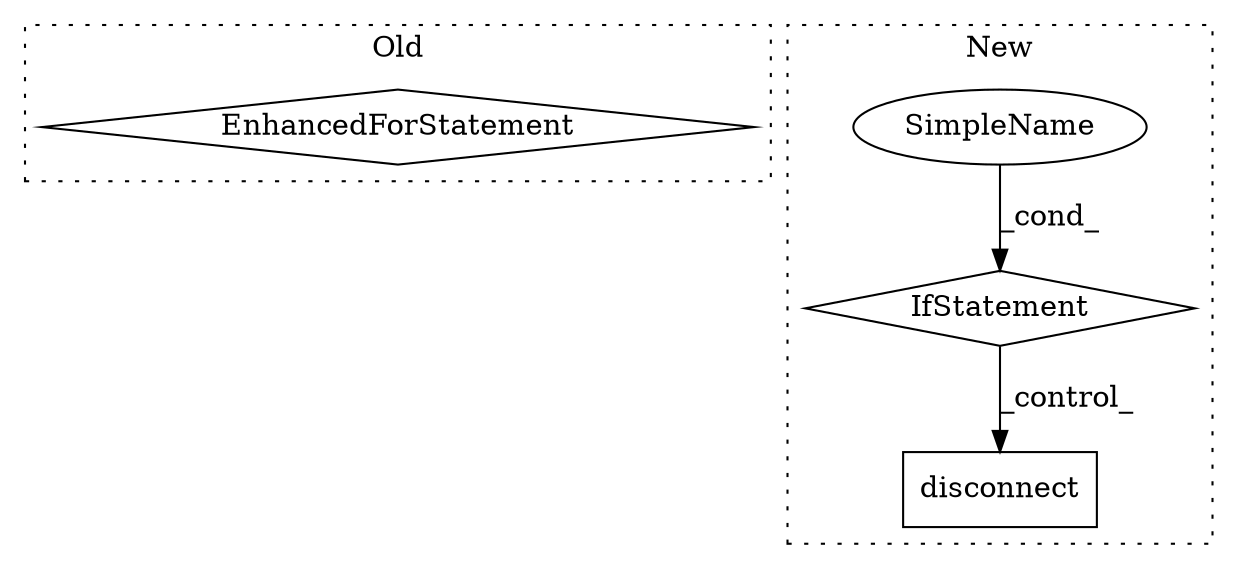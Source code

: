 digraph G {
subgraph cluster0 {
1 [label="EnhancedForStatement" a="70" s="11498,11607" l="73,2" shape="diamond"];
label = "Old";
style="dotted";
}
subgraph cluster1 {
2 [label="disconnect" a="32" s="12113" l="12" shape="box"];
3 [label="IfStatement" a="25" s="12066,12091" l="4,2" shape="diamond"];
4 [label="SimpleName" a="42" s="" l="" shape="ellipse"];
label = "New";
style="dotted";
}
3 -> 2 [label="_control_"];
4 -> 3 [label="_cond_"];
}